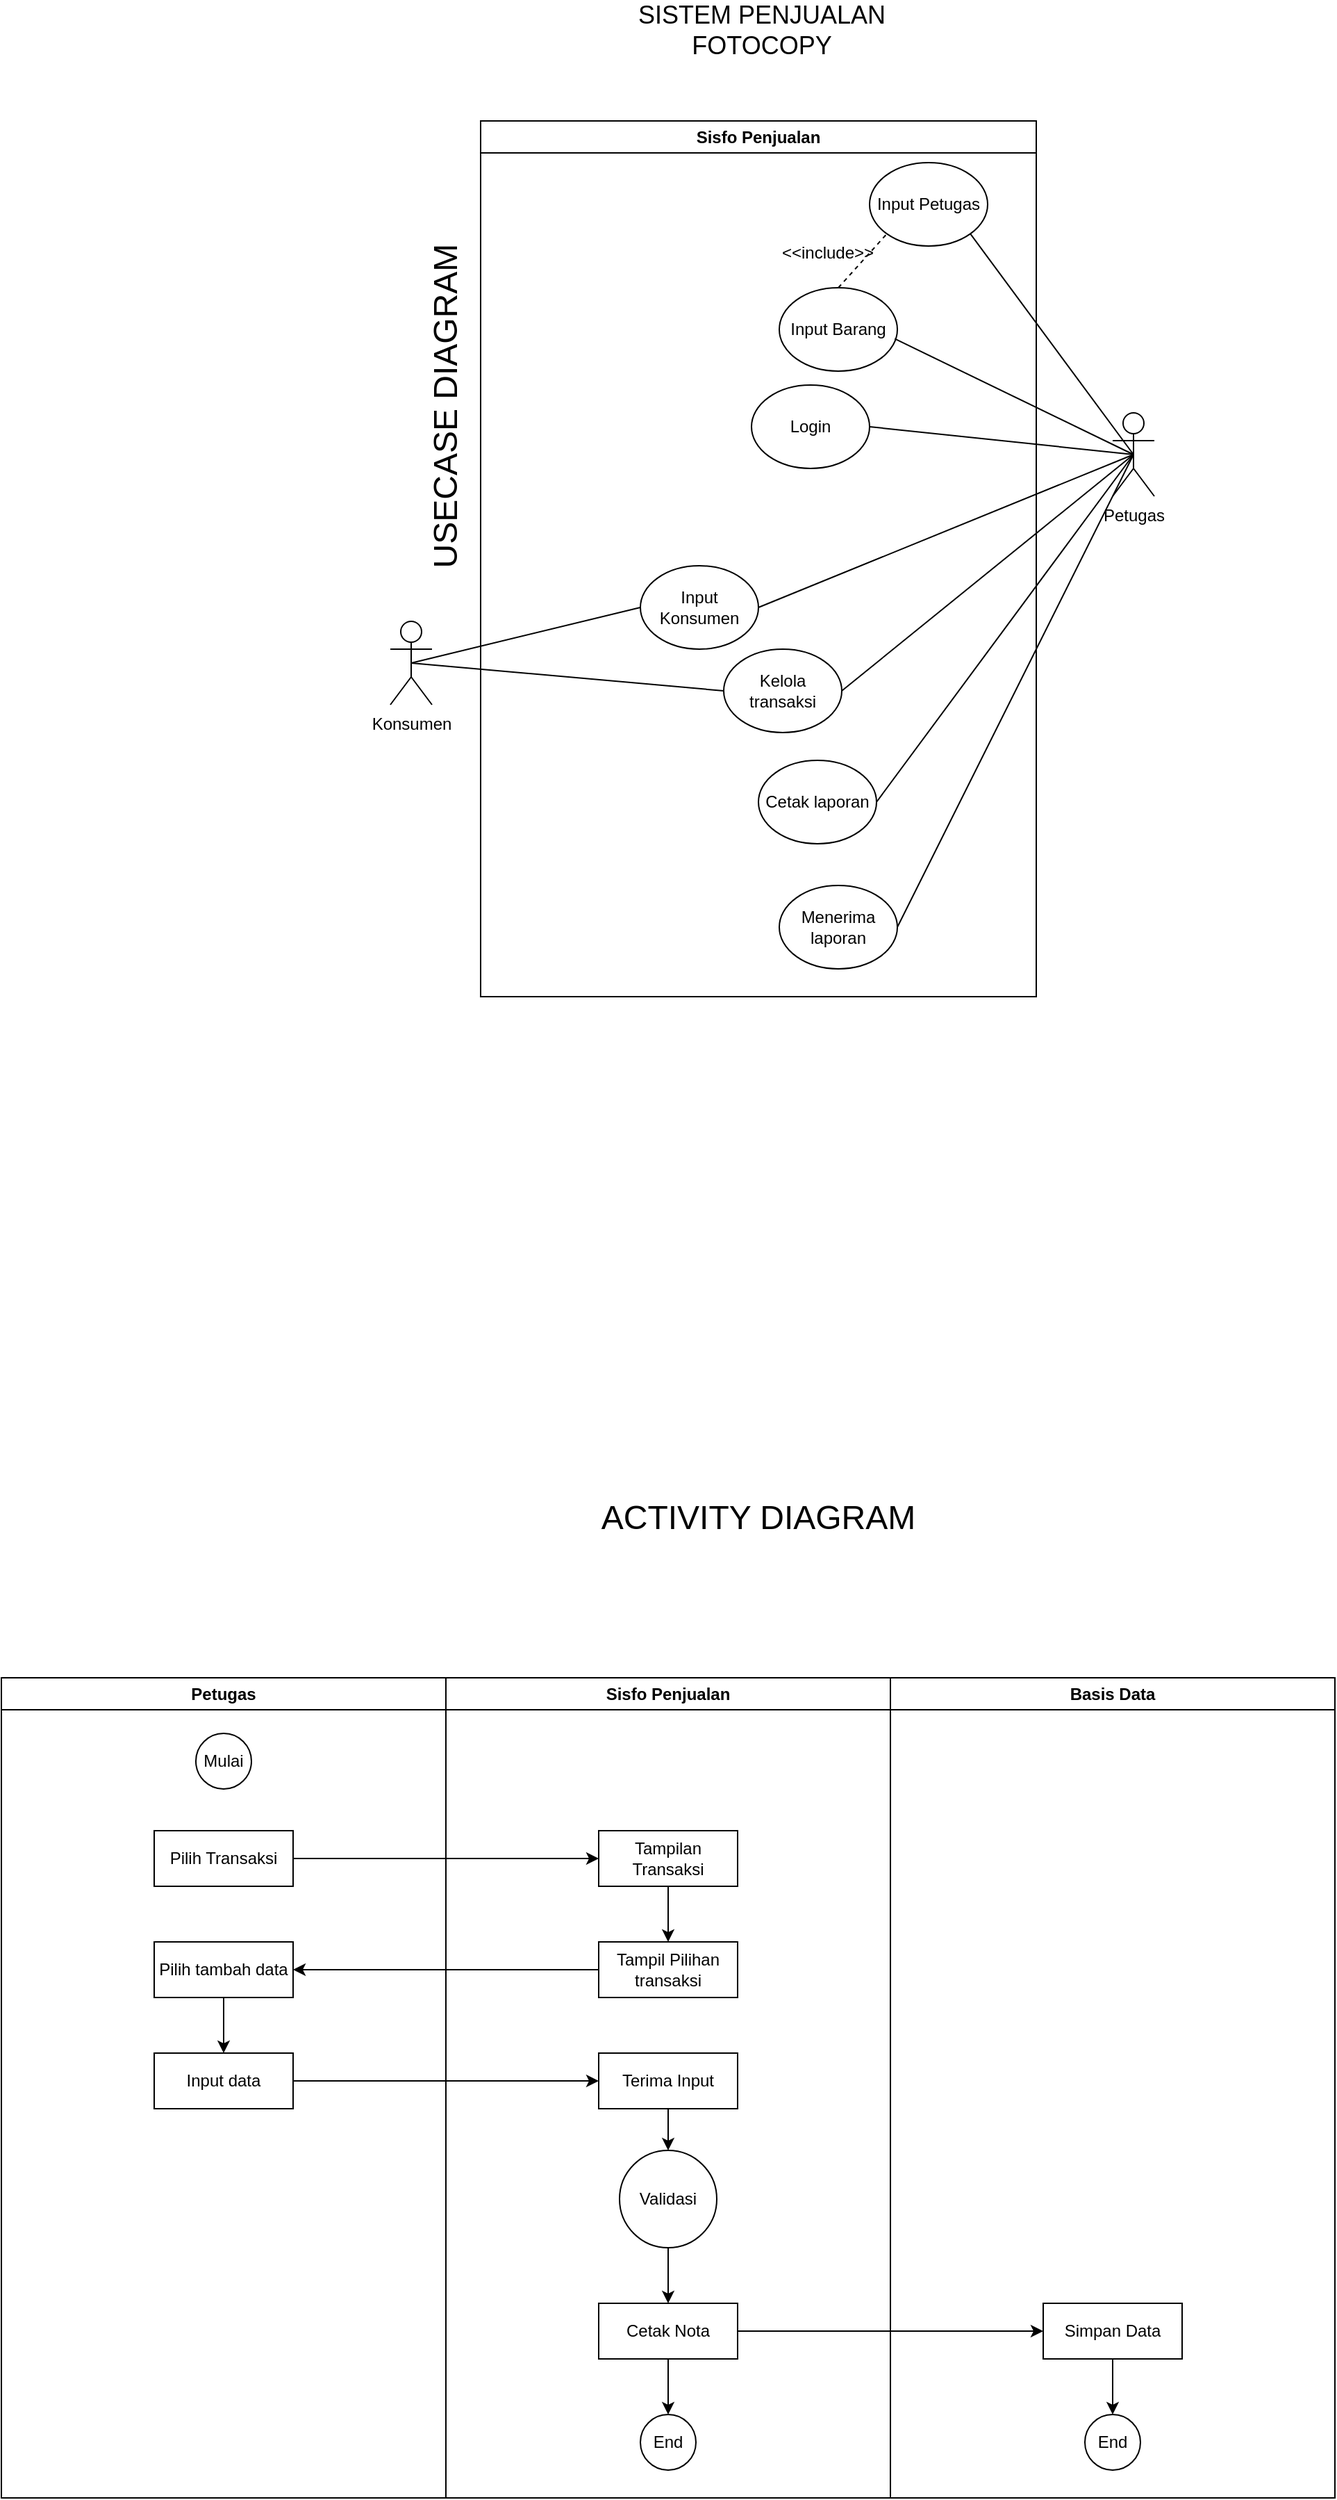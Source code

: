 <mxfile version="25.0.1">
  <diagram name="Page-1" id="YzhgYsG8LCvkdrZASjB_">
    <mxGraphModel dx="2275" dy="742" grid="1" gridSize="10" guides="1" tooltips="1" connect="1" arrows="1" fold="1" page="1" pageScale="1" pageWidth="850" pageHeight="1100" math="0" shadow="0">
      <root>
        <mxCell id="0" />
        <mxCell id="1" parent="0" />
        <mxCell id="ExxF-ikSKuFhEY8TITGe-1" value="Sisfo Penjualan" style="swimlane;whiteSpace=wrap;html=1;" vertex="1" parent="1">
          <mxGeometry x="225" y="130" width="400" height="630" as="geometry" />
        </mxCell>
        <mxCell id="ExxF-ikSKuFhEY8TITGe-6" value="Input Petugas" style="ellipse;whiteSpace=wrap;html=1;" vertex="1" parent="ExxF-ikSKuFhEY8TITGe-1">
          <mxGeometry x="280" y="30" width="85" height="60" as="geometry" />
        </mxCell>
        <mxCell id="ExxF-ikSKuFhEY8TITGe-7" value="Input Barang" style="ellipse;whiteSpace=wrap;html=1;" vertex="1" parent="ExxF-ikSKuFhEY8TITGe-1">
          <mxGeometry x="215" y="120" width="85" height="60" as="geometry" />
        </mxCell>
        <mxCell id="ExxF-ikSKuFhEY8TITGe-8" value="Login" style="ellipse;whiteSpace=wrap;html=1;" vertex="1" parent="ExxF-ikSKuFhEY8TITGe-1">
          <mxGeometry x="195" y="190" width="85" height="60" as="geometry" />
        </mxCell>
        <mxCell id="ExxF-ikSKuFhEY8TITGe-24" value="" style="endArrow=none;dashed=1;html=1;rounded=0;entryX=0;entryY=1;entryDx=0;entryDy=0;exitX=0.5;exitY=0;exitDx=0;exitDy=0;" edge="1" parent="ExxF-ikSKuFhEY8TITGe-1" source="ExxF-ikSKuFhEY8TITGe-7" target="ExxF-ikSKuFhEY8TITGe-6">
          <mxGeometry width="50" height="50" relative="1" as="geometry">
            <mxPoint x="295" y="370" as="sourcePoint" />
            <mxPoint x="345" y="320" as="targetPoint" />
          </mxGeometry>
        </mxCell>
        <mxCell id="ExxF-ikSKuFhEY8TITGe-25" value="&amp;lt;&amp;lt;include&amp;gt;&amp;gt;" style="text;html=1;align=center;verticalAlign=middle;whiteSpace=wrap;rounded=0;" vertex="1" parent="ExxF-ikSKuFhEY8TITGe-1">
          <mxGeometry x="220" y="80" width="60" height="30" as="geometry" />
        </mxCell>
        <mxCell id="ExxF-ikSKuFhEY8TITGe-2" value="&lt;font style=&quot;font-size: 18px;&quot;&gt;SISTEM PENJUALAN FOTOCOPY&lt;/font&gt;" style="text;html=1;align=center;verticalAlign=middle;whiteSpace=wrap;rounded=0;" vertex="1" parent="1">
          <mxGeometry x="315" y="50" width="225" height="30" as="geometry" />
        </mxCell>
        <mxCell id="ExxF-ikSKuFhEY8TITGe-5" value="Petugas" style="shape=umlActor;verticalLabelPosition=bottom;verticalAlign=top;html=1;outlineConnect=0;" vertex="1" parent="1">
          <mxGeometry x="680" y="340" width="30" height="60" as="geometry" />
        </mxCell>
        <mxCell id="ExxF-ikSKuFhEY8TITGe-17" value="" style="endArrow=none;html=1;rounded=0;exitX=0.5;exitY=0.5;exitDx=0;exitDy=0;exitPerimeter=0;entryX=1;entryY=0.5;entryDx=0;entryDy=0;" edge="1" parent="1" source="ExxF-ikSKuFhEY8TITGe-5" target="ExxF-ikSKuFhEY8TITGe-8">
          <mxGeometry width="50" height="50" relative="1" as="geometry">
            <mxPoint x="185" y="460" as="sourcePoint" />
            <mxPoint x="450" y="650" as="targetPoint" />
          </mxGeometry>
        </mxCell>
        <mxCell id="ExxF-ikSKuFhEY8TITGe-18" value="" style="endArrow=none;html=1;rounded=0;exitX=0.5;exitY=0.5;exitDx=0;exitDy=0;exitPerimeter=0;entryX=0.978;entryY=0.612;entryDx=0;entryDy=0;entryPerimeter=0;" edge="1" parent="1" source="ExxF-ikSKuFhEY8TITGe-5" target="ExxF-ikSKuFhEY8TITGe-7">
          <mxGeometry width="50" height="50" relative="1" as="geometry">
            <mxPoint x="685" y="370" as="sourcePoint" />
            <mxPoint x="545" y="370" as="targetPoint" />
          </mxGeometry>
        </mxCell>
        <mxCell id="ExxF-ikSKuFhEY8TITGe-19" value="" style="endArrow=none;html=1;rounded=0;exitX=0.5;exitY=0.5;exitDx=0;exitDy=0;exitPerimeter=0;entryX=1;entryY=1;entryDx=0;entryDy=0;" edge="1" parent="1" source="ExxF-ikSKuFhEY8TITGe-5" target="ExxF-ikSKuFhEY8TITGe-6">
          <mxGeometry width="50" height="50" relative="1" as="geometry">
            <mxPoint x="685" y="370" as="sourcePoint" />
            <mxPoint x="533" y="297" as="targetPoint" />
          </mxGeometry>
        </mxCell>
        <mxCell id="ExxF-ikSKuFhEY8TITGe-9" value="Input Konsumen" style="ellipse;whiteSpace=wrap;html=1;" vertex="1" parent="1">
          <mxGeometry x="340" y="450" width="85" height="60" as="geometry" />
        </mxCell>
        <mxCell id="ExxF-ikSKuFhEY8TITGe-10" value="Kelola transaksi" style="ellipse;whiteSpace=wrap;html=1;" vertex="1" parent="1">
          <mxGeometry x="400" y="510" width="85" height="60" as="geometry" />
        </mxCell>
        <mxCell id="ExxF-ikSKuFhEY8TITGe-11" value="Cetak laporan" style="ellipse;whiteSpace=wrap;html=1;" vertex="1" parent="1">
          <mxGeometry x="425" y="590" width="85" height="60" as="geometry" />
        </mxCell>
        <mxCell id="ExxF-ikSKuFhEY8TITGe-12" value="Menerima laporan" style="ellipse;whiteSpace=wrap;html=1;" vertex="1" parent="1">
          <mxGeometry x="440" y="680" width="85" height="60" as="geometry" />
        </mxCell>
        <mxCell id="ExxF-ikSKuFhEY8TITGe-3" value="Konsumen" style="shape=umlActor;verticalLabelPosition=bottom;verticalAlign=top;html=1;outlineConnect=0;" vertex="1" parent="1">
          <mxGeometry x="160" y="490" width="30" height="60" as="geometry" />
        </mxCell>
        <mxCell id="ExxF-ikSKuFhEY8TITGe-13" value="" style="endArrow=none;html=1;rounded=0;exitX=0.5;exitY=0.5;exitDx=0;exitDy=0;exitPerimeter=0;entryX=0;entryY=0.5;entryDx=0;entryDy=0;" edge="1" parent="1" source="ExxF-ikSKuFhEY8TITGe-3" target="ExxF-ikSKuFhEY8TITGe-9">
          <mxGeometry width="50" height="50" relative="1" as="geometry">
            <mxPoint x="520" y="570" as="sourcePoint" />
            <mxPoint x="570" y="520" as="targetPoint" />
          </mxGeometry>
        </mxCell>
        <mxCell id="ExxF-ikSKuFhEY8TITGe-14" value="" style="endArrow=none;html=1;rounded=0;exitX=0.5;exitY=0.5;exitDx=0;exitDy=0;exitPerimeter=0;entryX=0;entryY=0.5;entryDx=0;entryDy=0;" edge="1" parent="1" source="ExxF-ikSKuFhEY8TITGe-3" target="ExxF-ikSKuFhEY8TITGe-10">
          <mxGeometry width="50" height="50" relative="1" as="geometry">
            <mxPoint x="185" y="530" as="sourcePoint" />
            <mxPoint x="350" y="490" as="targetPoint" />
          </mxGeometry>
        </mxCell>
        <mxCell id="ExxF-ikSKuFhEY8TITGe-20" value="" style="endArrow=none;html=1;rounded=0;exitX=0.5;exitY=0.5;exitDx=0;exitDy=0;exitPerimeter=0;entryX=1;entryY=0.5;entryDx=0;entryDy=0;" edge="1" parent="1" source="ExxF-ikSKuFhEY8TITGe-5" target="ExxF-ikSKuFhEY8TITGe-9">
          <mxGeometry width="50" height="50" relative="1" as="geometry">
            <mxPoint x="695" y="380" as="sourcePoint" />
            <mxPoint x="543" y="307" as="targetPoint" />
          </mxGeometry>
        </mxCell>
        <mxCell id="ExxF-ikSKuFhEY8TITGe-21" value="" style="endArrow=none;html=1;rounded=0;exitX=0.5;exitY=0.5;exitDx=0;exitDy=0;exitPerimeter=0;entryX=1;entryY=0.5;entryDx=0;entryDy=0;" edge="1" parent="1" source="ExxF-ikSKuFhEY8TITGe-5" target="ExxF-ikSKuFhEY8TITGe-10">
          <mxGeometry width="50" height="50" relative="1" as="geometry">
            <mxPoint x="685" y="370" as="sourcePoint" />
            <mxPoint x="435" y="490" as="targetPoint" />
          </mxGeometry>
        </mxCell>
        <mxCell id="ExxF-ikSKuFhEY8TITGe-22" value="" style="endArrow=none;html=1;rounded=0;exitX=0.5;exitY=0.5;exitDx=0;exitDy=0;exitPerimeter=0;entryX=1;entryY=0.5;entryDx=0;entryDy=0;" edge="1" parent="1" source="ExxF-ikSKuFhEY8TITGe-5" target="ExxF-ikSKuFhEY8TITGe-11">
          <mxGeometry width="50" height="50" relative="1" as="geometry">
            <mxPoint x="685" y="370" as="sourcePoint" />
            <mxPoint x="495" y="550" as="targetPoint" />
          </mxGeometry>
        </mxCell>
        <mxCell id="ExxF-ikSKuFhEY8TITGe-23" value="" style="endArrow=none;html=1;rounded=0;exitX=0.5;exitY=0.5;exitDx=0;exitDy=0;exitPerimeter=0;entryX=1;entryY=0.5;entryDx=0;entryDy=0;" edge="1" parent="1" source="ExxF-ikSKuFhEY8TITGe-5" target="ExxF-ikSKuFhEY8TITGe-12">
          <mxGeometry width="50" height="50" relative="1" as="geometry">
            <mxPoint x="685" y="370" as="sourcePoint" />
            <mxPoint x="520" y="630" as="targetPoint" />
          </mxGeometry>
        </mxCell>
        <mxCell id="ExxF-ikSKuFhEY8TITGe-26" value="&lt;font style=&quot;font-size: 24px;&quot;&gt;ACTIVITY DIAGRAM&lt;/font&gt;" style="text;html=1;align=center;verticalAlign=middle;whiteSpace=wrap;rounded=0;" vertex="1" parent="1">
          <mxGeometry x="305" y="1110" width="240" height="50" as="geometry" />
        </mxCell>
        <mxCell id="ExxF-ikSKuFhEY8TITGe-28" value="&lt;font style=&quot;font-size: 24px;&quot;&gt;USECASE DIAGRAM&lt;/font&gt;" style="text;html=1;align=center;verticalAlign=middle;whiteSpace=wrap;rounded=0;rotation=-90;" vertex="1" parent="1">
          <mxGeometry x="70" y="310" width="260" height="50" as="geometry" />
        </mxCell>
        <mxCell id="ExxF-ikSKuFhEY8TITGe-31" value="Petugas" style="swimlane;whiteSpace=wrap;html=1;" vertex="1" parent="1">
          <mxGeometry x="-120" y="1250" width="320" height="590" as="geometry" />
        </mxCell>
        <mxCell id="ExxF-ikSKuFhEY8TITGe-34" value="Mulai" style="ellipse;whiteSpace=wrap;html=1;aspect=fixed;" vertex="1" parent="ExxF-ikSKuFhEY8TITGe-31">
          <mxGeometry x="140" y="40" width="40" height="40" as="geometry" />
        </mxCell>
        <mxCell id="ExxF-ikSKuFhEY8TITGe-35" value="Pilih Transaksi" style="rounded=0;whiteSpace=wrap;html=1;" vertex="1" parent="ExxF-ikSKuFhEY8TITGe-31">
          <mxGeometry x="110" y="110" width="100" height="40" as="geometry" />
        </mxCell>
        <mxCell id="ExxF-ikSKuFhEY8TITGe-51" style="edgeStyle=orthogonalEdgeStyle;rounded=0;orthogonalLoop=1;jettySize=auto;html=1;entryX=0.5;entryY=0;entryDx=0;entryDy=0;" edge="1" parent="ExxF-ikSKuFhEY8TITGe-31" source="ExxF-ikSKuFhEY8TITGe-40" target="ExxF-ikSKuFhEY8TITGe-41">
          <mxGeometry relative="1" as="geometry" />
        </mxCell>
        <mxCell id="ExxF-ikSKuFhEY8TITGe-40" value="Pilih tambah data" style="rounded=0;whiteSpace=wrap;html=1;" vertex="1" parent="ExxF-ikSKuFhEY8TITGe-31">
          <mxGeometry x="110" y="190" width="100" height="40" as="geometry" />
        </mxCell>
        <mxCell id="ExxF-ikSKuFhEY8TITGe-41" value="Input data" style="rounded=0;whiteSpace=wrap;html=1;" vertex="1" parent="ExxF-ikSKuFhEY8TITGe-31">
          <mxGeometry x="110" y="270" width="100" height="40" as="geometry" />
        </mxCell>
        <mxCell id="ExxF-ikSKuFhEY8TITGe-32" value="Sisfo Penjualan" style="swimlane;whiteSpace=wrap;html=1;" vertex="1" parent="1">
          <mxGeometry x="200" y="1250" width="320" height="590" as="geometry" />
        </mxCell>
        <mxCell id="ExxF-ikSKuFhEY8TITGe-49" style="edgeStyle=orthogonalEdgeStyle;rounded=0;orthogonalLoop=1;jettySize=auto;html=1;entryX=0.5;entryY=0;entryDx=0;entryDy=0;" edge="1" parent="ExxF-ikSKuFhEY8TITGe-32" source="ExxF-ikSKuFhEY8TITGe-37" target="ExxF-ikSKuFhEY8TITGe-39">
          <mxGeometry relative="1" as="geometry" />
        </mxCell>
        <mxCell id="ExxF-ikSKuFhEY8TITGe-37" value="Tampilan Transaksi" style="rounded=0;whiteSpace=wrap;html=1;" vertex="1" parent="ExxF-ikSKuFhEY8TITGe-32">
          <mxGeometry x="110" y="110" width="100" height="40" as="geometry" />
        </mxCell>
        <mxCell id="ExxF-ikSKuFhEY8TITGe-39" value="Tampil Pilihan transaksi" style="rounded=0;whiteSpace=wrap;html=1;" vertex="1" parent="ExxF-ikSKuFhEY8TITGe-32">
          <mxGeometry x="110" y="190" width="100" height="40" as="geometry" />
        </mxCell>
        <mxCell id="ExxF-ikSKuFhEY8TITGe-53" style="edgeStyle=orthogonalEdgeStyle;rounded=0;orthogonalLoop=1;jettySize=auto;html=1;entryX=0.5;entryY=0;entryDx=0;entryDy=0;" edge="1" parent="ExxF-ikSKuFhEY8TITGe-32" source="ExxF-ikSKuFhEY8TITGe-42" target="ExxF-ikSKuFhEY8TITGe-43">
          <mxGeometry relative="1" as="geometry" />
        </mxCell>
        <mxCell id="ExxF-ikSKuFhEY8TITGe-42" value="Terima Input" style="rounded=0;whiteSpace=wrap;html=1;" vertex="1" parent="ExxF-ikSKuFhEY8TITGe-32">
          <mxGeometry x="110" y="270" width="100" height="40" as="geometry" />
        </mxCell>
        <mxCell id="ExxF-ikSKuFhEY8TITGe-54" style="edgeStyle=orthogonalEdgeStyle;rounded=0;orthogonalLoop=1;jettySize=auto;html=1;entryX=0.5;entryY=0;entryDx=0;entryDy=0;" edge="1" parent="ExxF-ikSKuFhEY8TITGe-32" source="ExxF-ikSKuFhEY8TITGe-43" target="ExxF-ikSKuFhEY8TITGe-44">
          <mxGeometry relative="1" as="geometry" />
        </mxCell>
        <mxCell id="ExxF-ikSKuFhEY8TITGe-43" value="Validasi" style="ellipse;whiteSpace=wrap;html=1;aspect=fixed;" vertex="1" parent="ExxF-ikSKuFhEY8TITGe-32">
          <mxGeometry x="125" y="340" width="70" height="70" as="geometry" />
        </mxCell>
        <mxCell id="ExxF-ikSKuFhEY8TITGe-55" style="edgeStyle=orthogonalEdgeStyle;rounded=0;orthogonalLoop=1;jettySize=auto;html=1;" edge="1" parent="ExxF-ikSKuFhEY8TITGe-32" source="ExxF-ikSKuFhEY8TITGe-44" target="ExxF-ikSKuFhEY8TITGe-46">
          <mxGeometry relative="1" as="geometry" />
        </mxCell>
        <mxCell id="ExxF-ikSKuFhEY8TITGe-44" value="Cetak Nota" style="rounded=0;whiteSpace=wrap;html=1;" vertex="1" parent="ExxF-ikSKuFhEY8TITGe-32">
          <mxGeometry x="110" y="450" width="100" height="40" as="geometry" />
        </mxCell>
        <mxCell id="ExxF-ikSKuFhEY8TITGe-46" value="End&lt;span style=&quot;color: rgba(0, 0, 0, 0); font-family: monospace; font-size: 0px; text-align: start; text-wrap-mode: nowrap;&quot;&gt;%3CmxGraphModel%3E%3Croot%3E%3CmxCell%20id%3D%220%22%2F%3E%3CmxCell%20id%3D%221%22%20parent%3D%220%22%2F%3E%3CmxCell%20id%3D%222%22%20value%3D%22Mulai%22%20style%3D%22ellipse%3BwhiteSpace%3Dwrap%3Bhtml%3D1%3Baspect%3Dfixed%3B%22%20vertex%3D%221%22%20parent%3D%221%22%3E%3CmxGeometry%20x%3D%2220%22%20y%3D%221290%22%20width%3D%2240%22%20height%3D%2240%22%20as%3D%22geometry%22%2F%3E%3C%2FmxCell%3E%3C%2Froot%3E%3C%2FmxGraphModel%3E&lt;/span&gt;" style="ellipse;whiteSpace=wrap;html=1;aspect=fixed;" vertex="1" parent="ExxF-ikSKuFhEY8TITGe-32">
          <mxGeometry x="140" y="530" width="40" height="40" as="geometry" />
        </mxCell>
        <mxCell id="ExxF-ikSKuFhEY8TITGe-33" value="Basis Data" style="swimlane;whiteSpace=wrap;html=1;" vertex="1" parent="1">
          <mxGeometry x="520" y="1250" width="320" height="590" as="geometry" />
        </mxCell>
        <mxCell id="ExxF-ikSKuFhEY8TITGe-57" style="edgeStyle=orthogonalEdgeStyle;rounded=0;orthogonalLoop=1;jettySize=auto;html=1;entryX=0.5;entryY=0;entryDx=0;entryDy=0;" edge="1" parent="ExxF-ikSKuFhEY8TITGe-33" source="ExxF-ikSKuFhEY8TITGe-45" target="ExxF-ikSKuFhEY8TITGe-47">
          <mxGeometry relative="1" as="geometry" />
        </mxCell>
        <mxCell id="ExxF-ikSKuFhEY8TITGe-45" value="Simpan Data" style="rounded=0;whiteSpace=wrap;html=1;" vertex="1" parent="ExxF-ikSKuFhEY8TITGe-33">
          <mxGeometry x="110" y="450" width="100" height="40" as="geometry" />
        </mxCell>
        <mxCell id="ExxF-ikSKuFhEY8TITGe-47" value="End" style="ellipse;whiteSpace=wrap;html=1;aspect=fixed;" vertex="1" parent="ExxF-ikSKuFhEY8TITGe-33">
          <mxGeometry x="140" y="530" width="40" height="40" as="geometry" />
        </mxCell>
        <mxCell id="ExxF-ikSKuFhEY8TITGe-48" style="edgeStyle=orthogonalEdgeStyle;rounded=0;orthogonalLoop=1;jettySize=auto;html=1;entryX=0;entryY=0.5;entryDx=0;entryDy=0;" edge="1" parent="1" source="ExxF-ikSKuFhEY8TITGe-35" target="ExxF-ikSKuFhEY8TITGe-37">
          <mxGeometry relative="1" as="geometry" />
        </mxCell>
        <mxCell id="ExxF-ikSKuFhEY8TITGe-50" style="edgeStyle=orthogonalEdgeStyle;rounded=0;orthogonalLoop=1;jettySize=auto;html=1;entryX=1;entryY=0.5;entryDx=0;entryDy=0;" edge="1" parent="1" source="ExxF-ikSKuFhEY8TITGe-39" target="ExxF-ikSKuFhEY8TITGe-40">
          <mxGeometry relative="1" as="geometry" />
        </mxCell>
        <mxCell id="ExxF-ikSKuFhEY8TITGe-52" style="edgeStyle=orthogonalEdgeStyle;rounded=0;orthogonalLoop=1;jettySize=auto;html=1;entryX=0;entryY=0.5;entryDx=0;entryDy=0;" edge="1" parent="1" source="ExxF-ikSKuFhEY8TITGe-41" target="ExxF-ikSKuFhEY8TITGe-42">
          <mxGeometry relative="1" as="geometry" />
        </mxCell>
        <mxCell id="ExxF-ikSKuFhEY8TITGe-56" style="edgeStyle=orthogonalEdgeStyle;rounded=0;orthogonalLoop=1;jettySize=auto;html=1;entryX=0;entryY=0.5;entryDx=0;entryDy=0;" edge="1" parent="1" source="ExxF-ikSKuFhEY8TITGe-44" target="ExxF-ikSKuFhEY8TITGe-45">
          <mxGeometry relative="1" as="geometry" />
        </mxCell>
      </root>
    </mxGraphModel>
  </diagram>
</mxfile>
